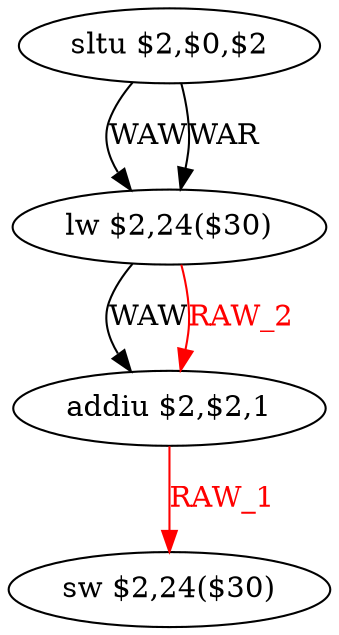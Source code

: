 digraph G1 {
node [shape = ellipse];
i0 [label = "sltu $2,$0,$2"] ;
i0 ->  i1 [label= "WAW"];
i0 ->  i1 [label= "WAR"];
i1 [label = "lw $2,24($30)"] ;
i1 ->  i2 [label= "WAW"];
i1 ->  i2 [color = red, fontcolor = red, label= "RAW_2"];
i2 [label = "addiu $2,$2,1"] ;
i2 ->  i3 [color = red, fontcolor = red, label= "RAW_1"];
i3 [label = "sw $2,24($30)"] ;
}

